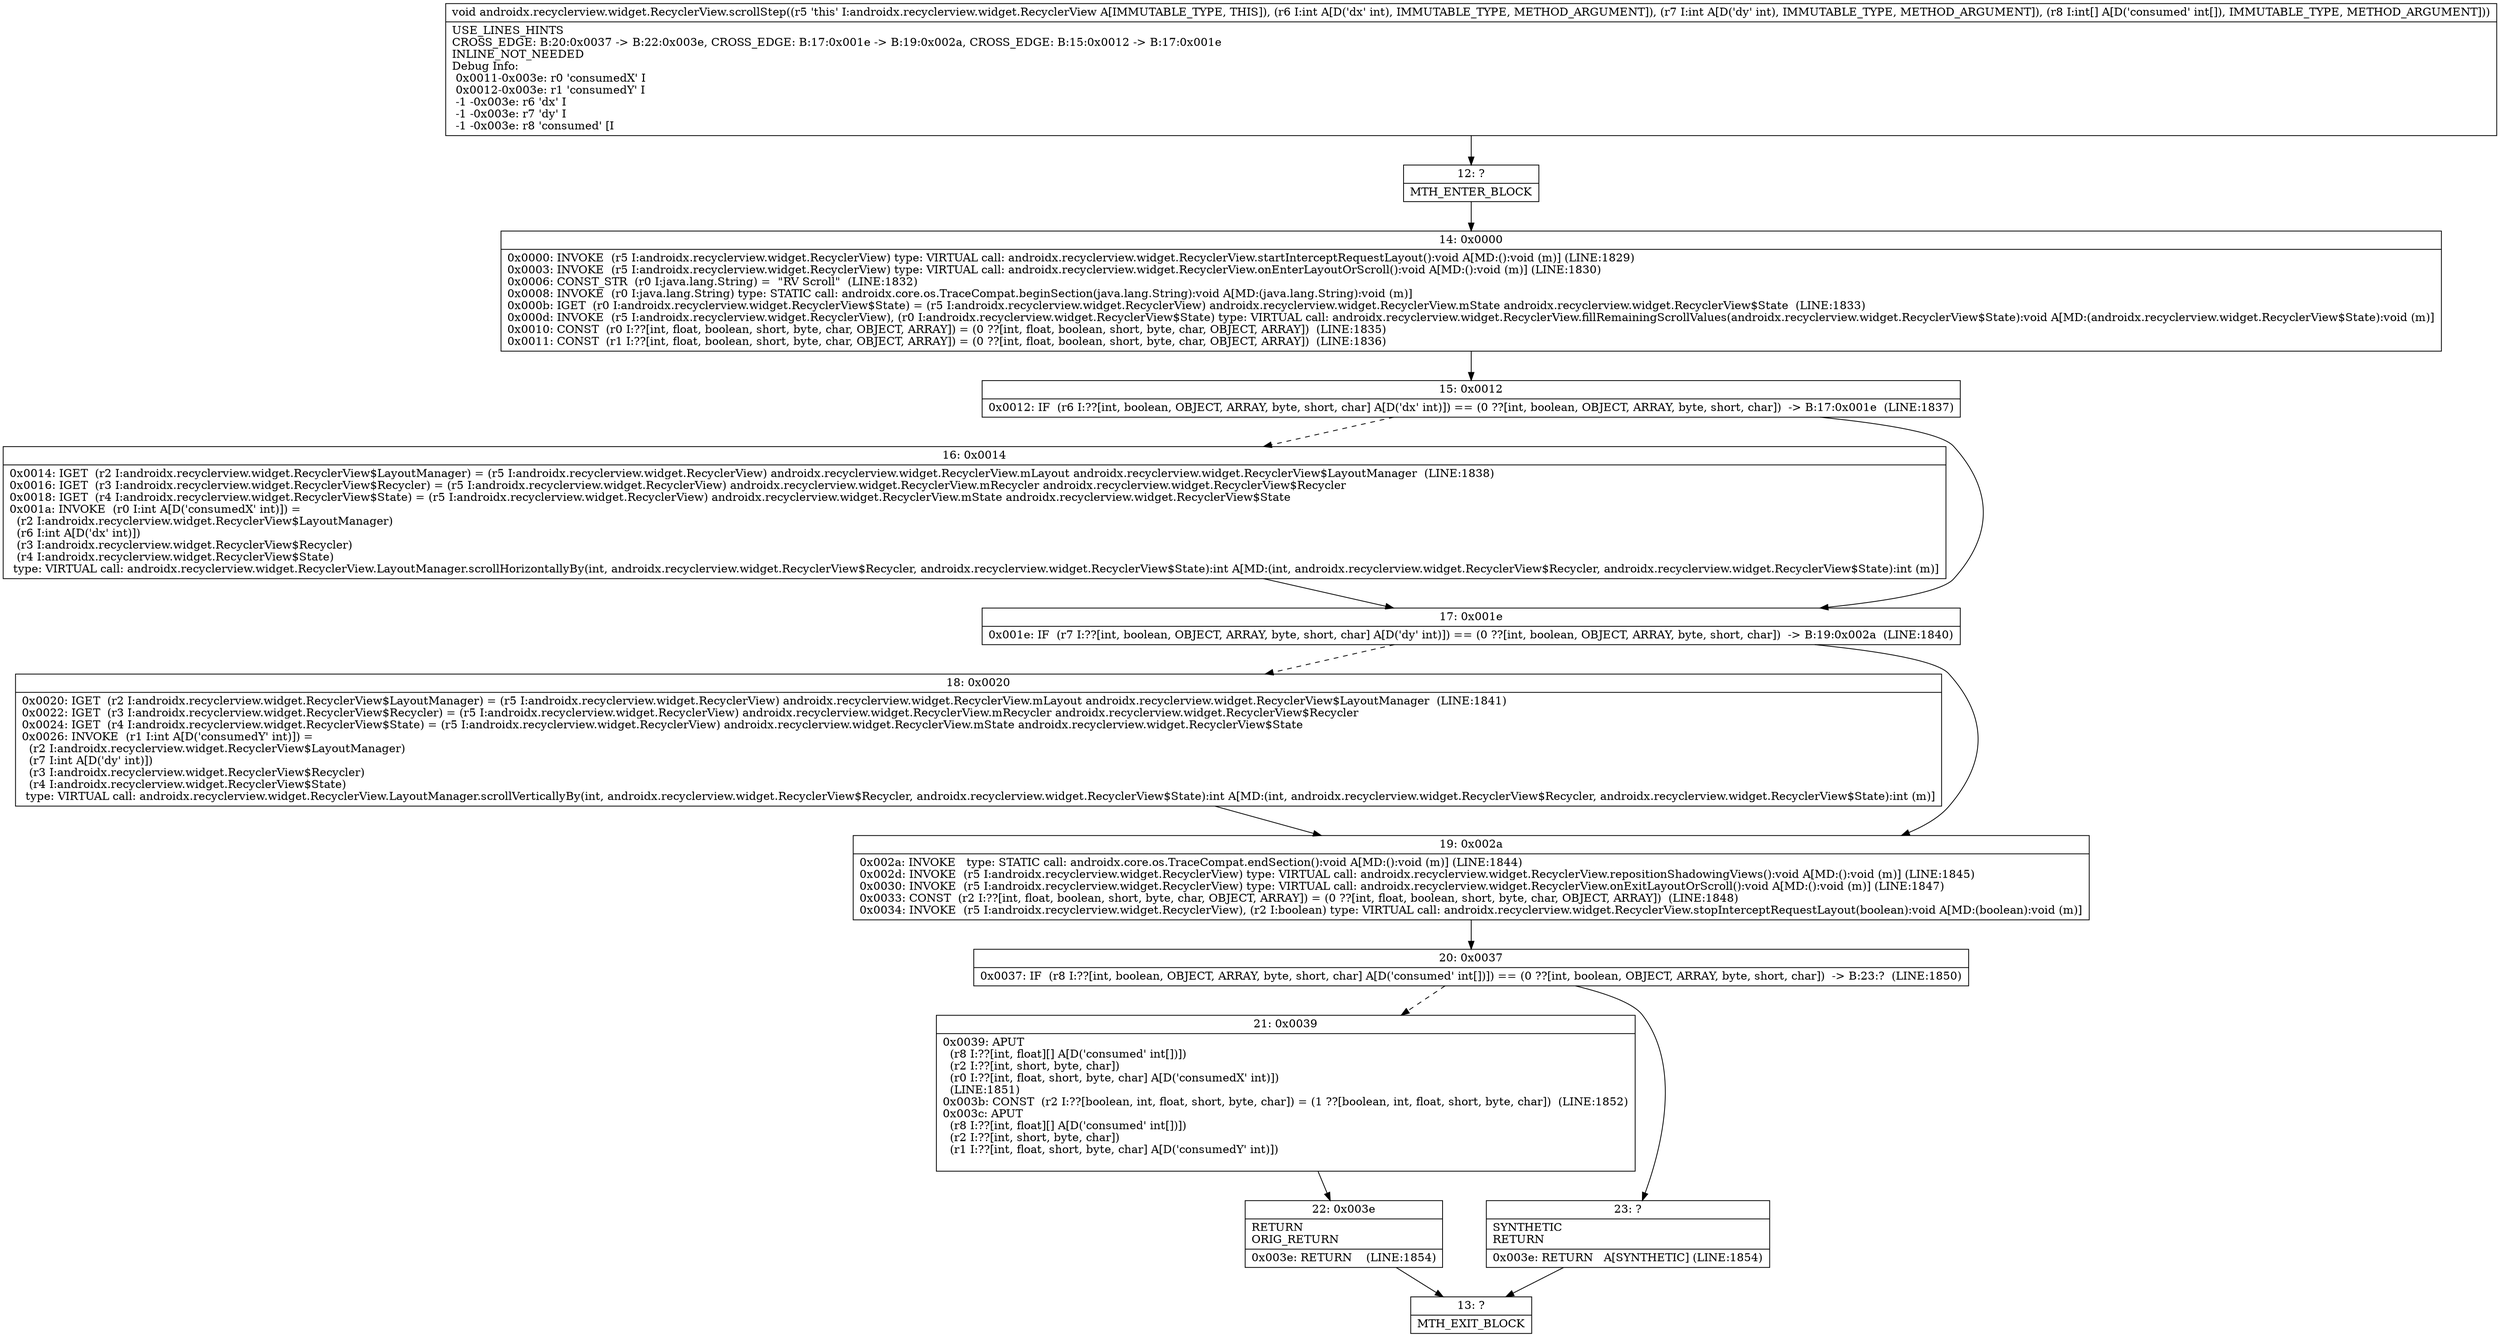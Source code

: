 digraph "CFG forandroidx.recyclerview.widget.RecyclerView.scrollStep(II[I)V" {
Node_12 [shape=record,label="{12\:\ ?|MTH_ENTER_BLOCK\l}"];
Node_14 [shape=record,label="{14\:\ 0x0000|0x0000: INVOKE  (r5 I:androidx.recyclerview.widget.RecyclerView) type: VIRTUAL call: androidx.recyclerview.widget.RecyclerView.startInterceptRequestLayout():void A[MD:():void (m)] (LINE:1829)\l0x0003: INVOKE  (r5 I:androidx.recyclerview.widget.RecyclerView) type: VIRTUAL call: androidx.recyclerview.widget.RecyclerView.onEnterLayoutOrScroll():void A[MD:():void (m)] (LINE:1830)\l0x0006: CONST_STR  (r0 I:java.lang.String) =  \"RV Scroll\"  (LINE:1832)\l0x0008: INVOKE  (r0 I:java.lang.String) type: STATIC call: androidx.core.os.TraceCompat.beginSection(java.lang.String):void A[MD:(java.lang.String):void (m)]\l0x000b: IGET  (r0 I:androidx.recyclerview.widget.RecyclerView$State) = (r5 I:androidx.recyclerview.widget.RecyclerView) androidx.recyclerview.widget.RecyclerView.mState androidx.recyclerview.widget.RecyclerView$State  (LINE:1833)\l0x000d: INVOKE  (r5 I:androidx.recyclerview.widget.RecyclerView), (r0 I:androidx.recyclerview.widget.RecyclerView$State) type: VIRTUAL call: androidx.recyclerview.widget.RecyclerView.fillRemainingScrollValues(androidx.recyclerview.widget.RecyclerView$State):void A[MD:(androidx.recyclerview.widget.RecyclerView$State):void (m)]\l0x0010: CONST  (r0 I:??[int, float, boolean, short, byte, char, OBJECT, ARRAY]) = (0 ??[int, float, boolean, short, byte, char, OBJECT, ARRAY])  (LINE:1835)\l0x0011: CONST  (r1 I:??[int, float, boolean, short, byte, char, OBJECT, ARRAY]) = (0 ??[int, float, boolean, short, byte, char, OBJECT, ARRAY])  (LINE:1836)\l}"];
Node_15 [shape=record,label="{15\:\ 0x0012|0x0012: IF  (r6 I:??[int, boolean, OBJECT, ARRAY, byte, short, char] A[D('dx' int)]) == (0 ??[int, boolean, OBJECT, ARRAY, byte, short, char])  \-\> B:17:0x001e  (LINE:1837)\l}"];
Node_16 [shape=record,label="{16\:\ 0x0014|0x0014: IGET  (r2 I:androidx.recyclerview.widget.RecyclerView$LayoutManager) = (r5 I:androidx.recyclerview.widget.RecyclerView) androidx.recyclerview.widget.RecyclerView.mLayout androidx.recyclerview.widget.RecyclerView$LayoutManager  (LINE:1838)\l0x0016: IGET  (r3 I:androidx.recyclerview.widget.RecyclerView$Recycler) = (r5 I:androidx.recyclerview.widget.RecyclerView) androidx.recyclerview.widget.RecyclerView.mRecycler androidx.recyclerview.widget.RecyclerView$Recycler \l0x0018: IGET  (r4 I:androidx.recyclerview.widget.RecyclerView$State) = (r5 I:androidx.recyclerview.widget.RecyclerView) androidx.recyclerview.widget.RecyclerView.mState androidx.recyclerview.widget.RecyclerView$State \l0x001a: INVOKE  (r0 I:int A[D('consumedX' int)]) = \l  (r2 I:androidx.recyclerview.widget.RecyclerView$LayoutManager)\l  (r6 I:int A[D('dx' int)])\l  (r3 I:androidx.recyclerview.widget.RecyclerView$Recycler)\l  (r4 I:androidx.recyclerview.widget.RecyclerView$State)\l type: VIRTUAL call: androidx.recyclerview.widget.RecyclerView.LayoutManager.scrollHorizontallyBy(int, androidx.recyclerview.widget.RecyclerView$Recycler, androidx.recyclerview.widget.RecyclerView$State):int A[MD:(int, androidx.recyclerview.widget.RecyclerView$Recycler, androidx.recyclerview.widget.RecyclerView$State):int (m)]\l}"];
Node_17 [shape=record,label="{17\:\ 0x001e|0x001e: IF  (r7 I:??[int, boolean, OBJECT, ARRAY, byte, short, char] A[D('dy' int)]) == (0 ??[int, boolean, OBJECT, ARRAY, byte, short, char])  \-\> B:19:0x002a  (LINE:1840)\l}"];
Node_18 [shape=record,label="{18\:\ 0x0020|0x0020: IGET  (r2 I:androidx.recyclerview.widget.RecyclerView$LayoutManager) = (r5 I:androidx.recyclerview.widget.RecyclerView) androidx.recyclerview.widget.RecyclerView.mLayout androidx.recyclerview.widget.RecyclerView$LayoutManager  (LINE:1841)\l0x0022: IGET  (r3 I:androidx.recyclerview.widget.RecyclerView$Recycler) = (r5 I:androidx.recyclerview.widget.RecyclerView) androidx.recyclerview.widget.RecyclerView.mRecycler androidx.recyclerview.widget.RecyclerView$Recycler \l0x0024: IGET  (r4 I:androidx.recyclerview.widget.RecyclerView$State) = (r5 I:androidx.recyclerview.widget.RecyclerView) androidx.recyclerview.widget.RecyclerView.mState androidx.recyclerview.widget.RecyclerView$State \l0x0026: INVOKE  (r1 I:int A[D('consumedY' int)]) = \l  (r2 I:androidx.recyclerview.widget.RecyclerView$LayoutManager)\l  (r7 I:int A[D('dy' int)])\l  (r3 I:androidx.recyclerview.widget.RecyclerView$Recycler)\l  (r4 I:androidx.recyclerview.widget.RecyclerView$State)\l type: VIRTUAL call: androidx.recyclerview.widget.RecyclerView.LayoutManager.scrollVerticallyBy(int, androidx.recyclerview.widget.RecyclerView$Recycler, androidx.recyclerview.widget.RecyclerView$State):int A[MD:(int, androidx.recyclerview.widget.RecyclerView$Recycler, androidx.recyclerview.widget.RecyclerView$State):int (m)]\l}"];
Node_19 [shape=record,label="{19\:\ 0x002a|0x002a: INVOKE   type: STATIC call: androidx.core.os.TraceCompat.endSection():void A[MD:():void (m)] (LINE:1844)\l0x002d: INVOKE  (r5 I:androidx.recyclerview.widget.RecyclerView) type: VIRTUAL call: androidx.recyclerview.widget.RecyclerView.repositionShadowingViews():void A[MD:():void (m)] (LINE:1845)\l0x0030: INVOKE  (r5 I:androidx.recyclerview.widget.RecyclerView) type: VIRTUAL call: androidx.recyclerview.widget.RecyclerView.onExitLayoutOrScroll():void A[MD:():void (m)] (LINE:1847)\l0x0033: CONST  (r2 I:??[int, float, boolean, short, byte, char, OBJECT, ARRAY]) = (0 ??[int, float, boolean, short, byte, char, OBJECT, ARRAY])  (LINE:1848)\l0x0034: INVOKE  (r5 I:androidx.recyclerview.widget.RecyclerView), (r2 I:boolean) type: VIRTUAL call: androidx.recyclerview.widget.RecyclerView.stopInterceptRequestLayout(boolean):void A[MD:(boolean):void (m)]\l}"];
Node_20 [shape=record,label="{20\:\ 0x0037|0x0037: IF  (r8 I:??[int, boolean, OBJECT, ARRAY, byte, short, char] A[D('consumed' int[])]) == (0 ??[int, boolean, OBJECT, ARRAY, byte, short, char])  \-\> B:23:?  (LINE:1850)\l}"];
Node_21 [shape=record,label="{21\:\ 0x0039|0x0039: APUT  \l  (r8 I:??[int, float][] A[D('consumed' int[])])\l  (r2 I:??[int, short, byte, char])\l  (r0 I:??[int, float, short, byte, char] A[D('consumedX' int)])\l  (LINE:1851)\l0x003b: CONST  (r2 I:??[boolean, int, float, short, byte, char]) = (1 ??[boolean, int, float, short, byte, char])  (LINE:1852)\l0x003c: APUT  \l  (r8 I:??[int, float][] A[D('consumed' int[])])\l  (r2 I:??[int, short, byte, char])\l  (r1 I:??[int, float, short, byte, char] A[D('consumedY' int)])\l \l}"];
Node_22 [shape=record,label="{22\:\ 0x003e|RETURN\lORIG_RETURN\l|0x003e: RETURN    (LINE:1854)\l}"];
Node_13 [shape=record,label="{13\:\ ?|MTH_EXIT_BLOCK\l}"];
Node_23 [shape=record,label="{23\:\ ?|SYNTHETIC\lRETURN\l|0x003e: RETURN   A[SYNTHETIC] (LINE:1854)\l}"];
MethodNode[shape=record,label="{void androidx.recyclerview.widget.RecyclerView.scrollStep((r5 'this' I:androidx.recyclerview.widget.RecyclerView A[IMMUTABLE_TYPE, THIS]), (r6 I:int A[D('dx' int), IMMUTABLE_TYPE, METHOD_ARGUMENT]), (r7 I:int A[D('dy' int), IMMUTABLE_TYPE, METHOD_ARGUMENT]), (r8 I:int[] A[D('consumed' int[]), IMMUTABLE_TYPE, METHOD_ARGUMENT]))  | USE_LINES_HINTS\lCROSS_EDGE: B:20:0x0037 \-\> B:22:0x003e, CROSS_EDGE: B:17:0x001e \-\> B:19:0x002a, CROSS_EDGE: B:15:0x0012 \-\> B:17:0x001e\lINLINE_NOT_NEEDED\lDebug Info:\l  0x0011\-0x003e: r0 'consumedX' I\l  0x0012\-0x003e: r1 'consumedY' I\l  \-1 \-0x003e: r6 'dx' I\l  \-1 \-0x003e: r7 'dy' I\l  \-1 \-0x003e: r8 'consumed' [I\l}"];
MethodNode -> Node_12;Node_12 -> Node_14;
Node_14 -> Node_15;
Node_15 -> Node_16[style=dashed];
Node_15 -> Node_17;
Node_16 -> Node_17;
Node_17 -> Node_18[style=dashed];
Node_17 -> Node_19;
Node_18 -> Node_19;
Node_19 -> Node_20;
Node_20 -> Node_21[style=dashed];
Node_20 -> Node_23;
Node_21 -> Node_22;
Node_22 -> Node_13;
Node_23 -> Node_13;
}

